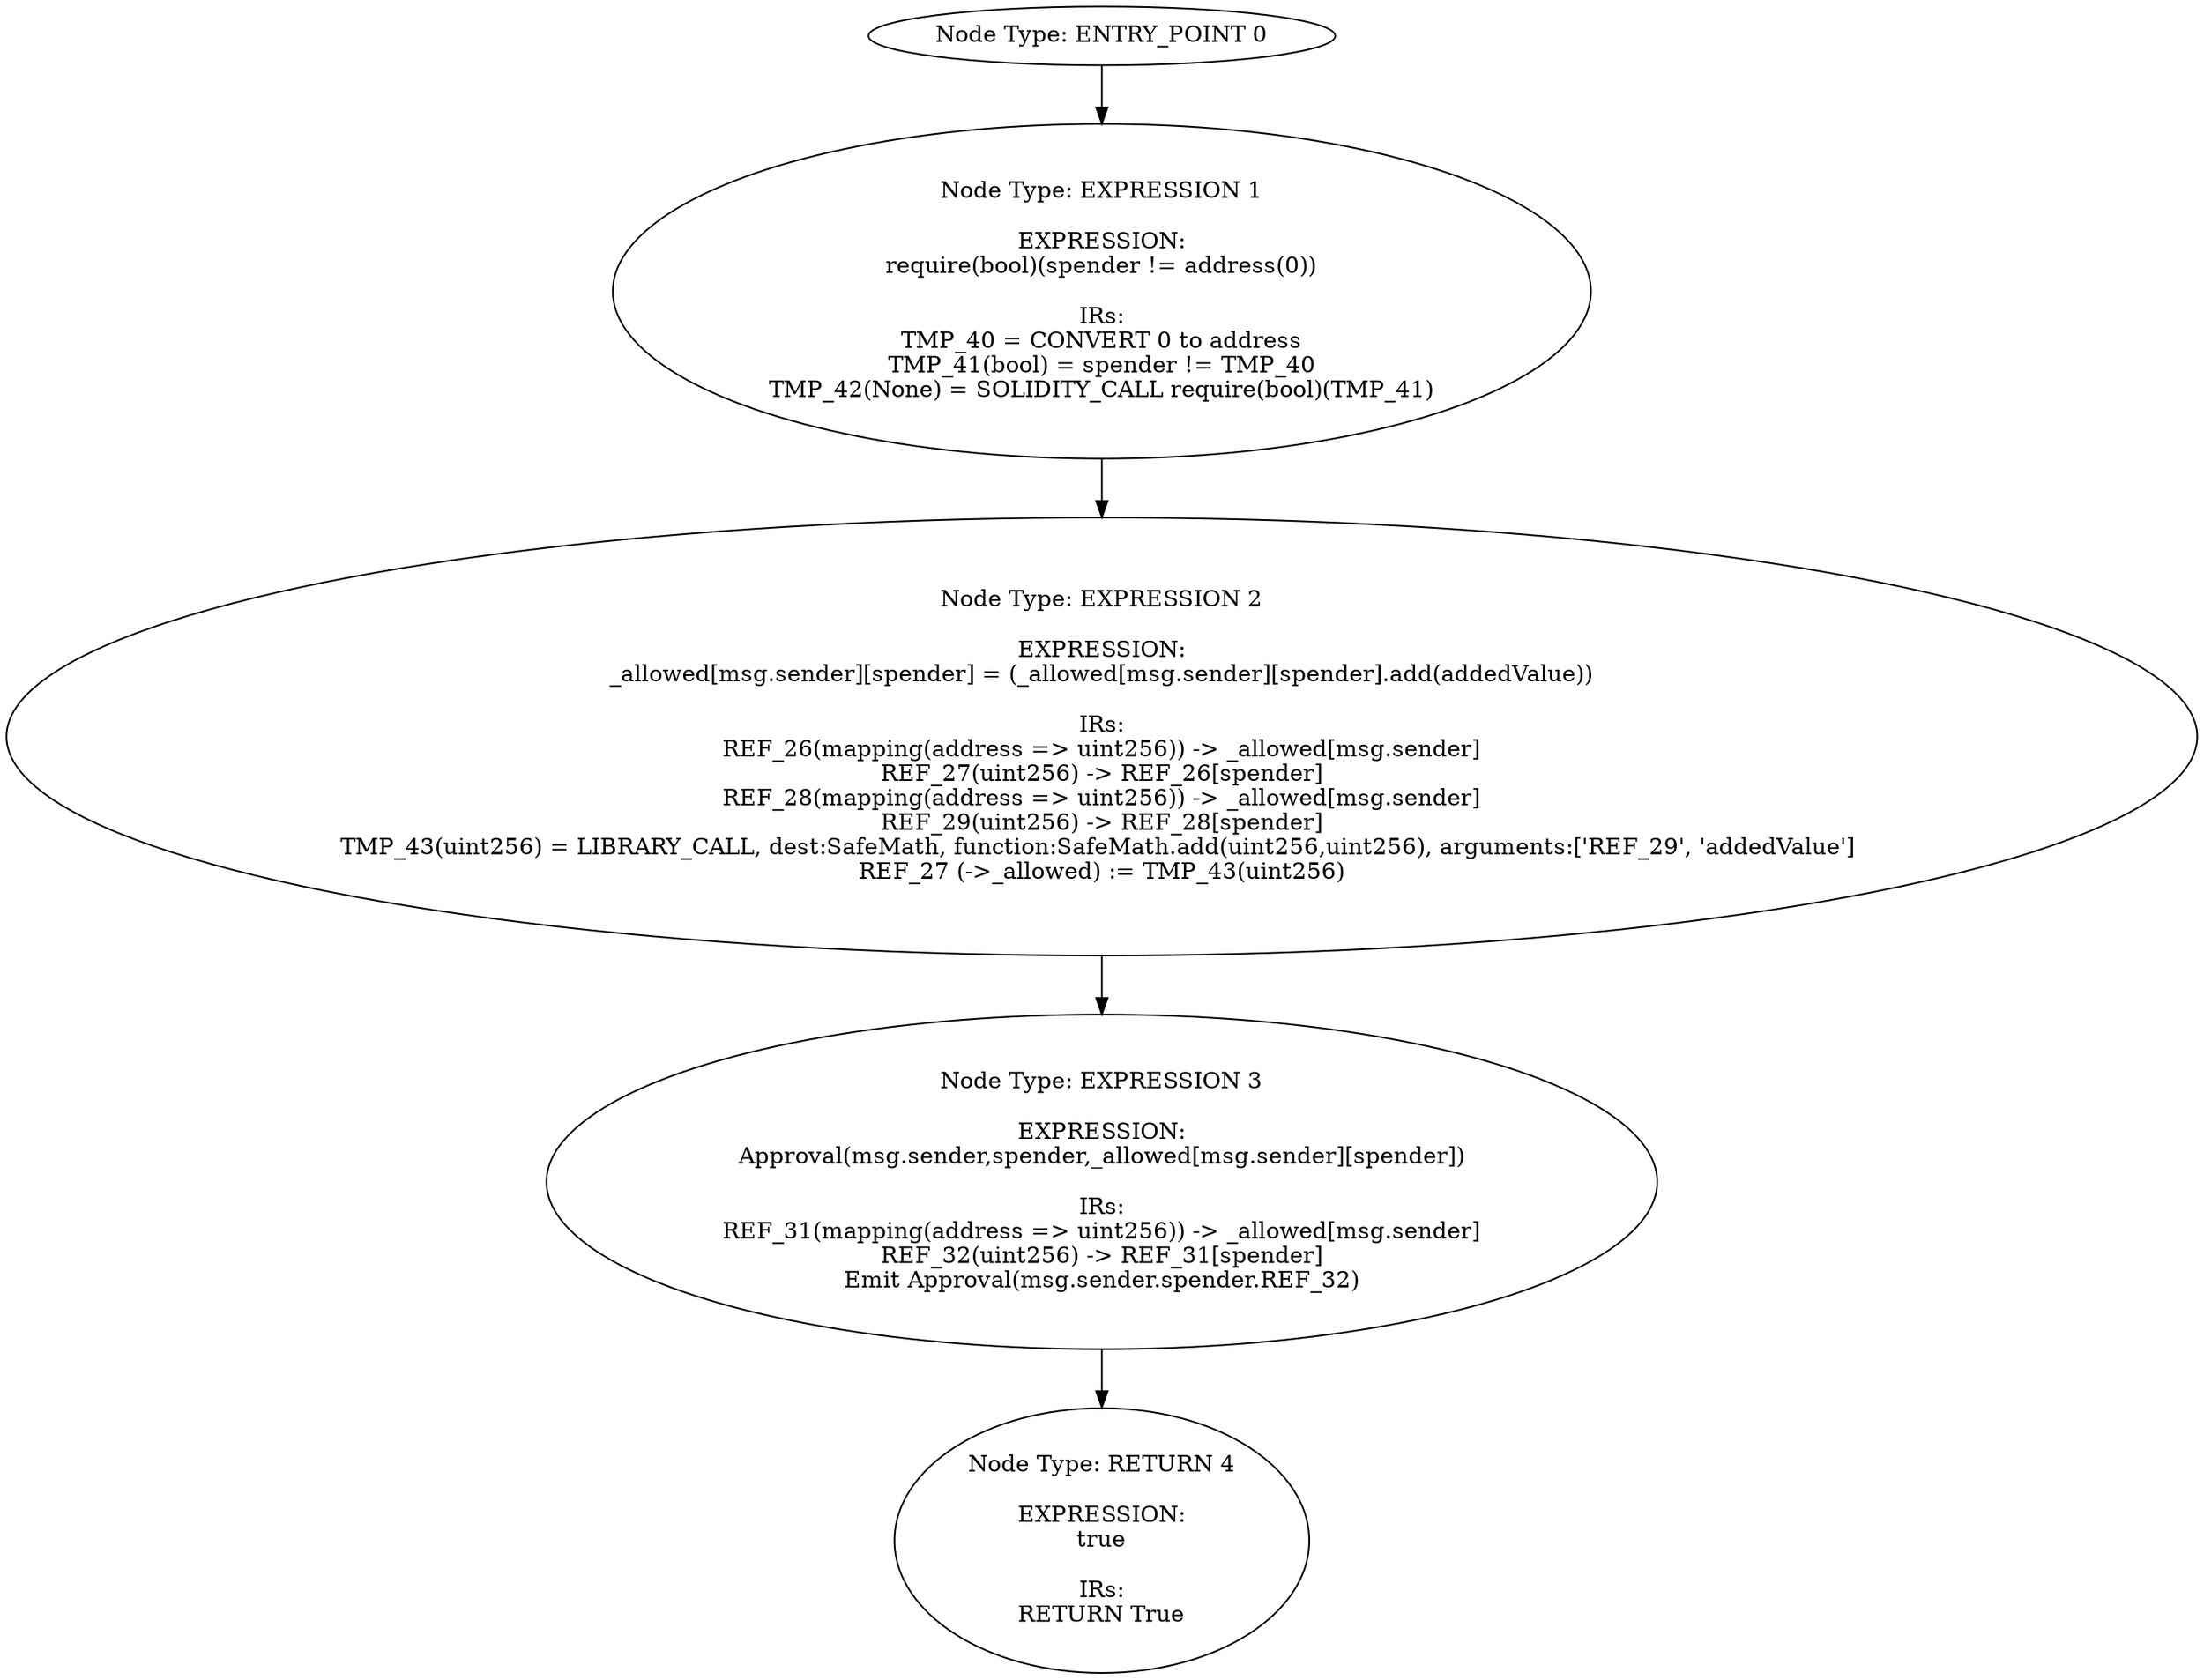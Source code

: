 digraph{
0[label="Node Type: ENTRY_POINT 0
"];
0->1;
1[label="Node Type: EXPRESSION 1

EXPRESSION:
require(bool)(spender != address(0))

IRs:
TMP_40 = CONVERT 0 to address
TMP_41(bool) = spender != TMP_40
TMP_42(None) = SOLIDITY_CALL require(bool)(TMP_41)"];
1->2;
2[label="Node Type: EXPRESSION 2

EXPRESSION:
_allowed[msg.sender][spender] = (_allowed[msg.sender][spender].add(addedValue))

IRs:
REF_26(mapping(address => uint256)) -> _allowed[msg.sender]
REF_27(uint256) -> REF_26[spender]
REF_28(mapping(address => uint256)) -> _allowed[msg.sender]
REF_29(uint256) -> REF_28[spender]
TMP_43(uint256) = LIBRARY_CALL, dest:SafeMath, function:SafeMath.add(uint256,uint256), arguments:['REF_29', 'addedValue'] 
REF_27 (->_allowed) := TMP_43(uint256)"];
2->3;
3[label="Node Type: EXPRESSION 3

EXPRESSION:
Approval(msg.sender,spender,_allowed[msg.sender][spender])

IRs:
REF_31(mapping(address => uint256)) -> _allowed[msg.sender]
REF_32(uint256) -> REF_31[spender]
Emit Approval(msg.sender.spender.REF_32)"];
3->4;
4[label="Node Type: RETURN 4

EXPRESSION:
true

IRs:
RETURN True"];
}
